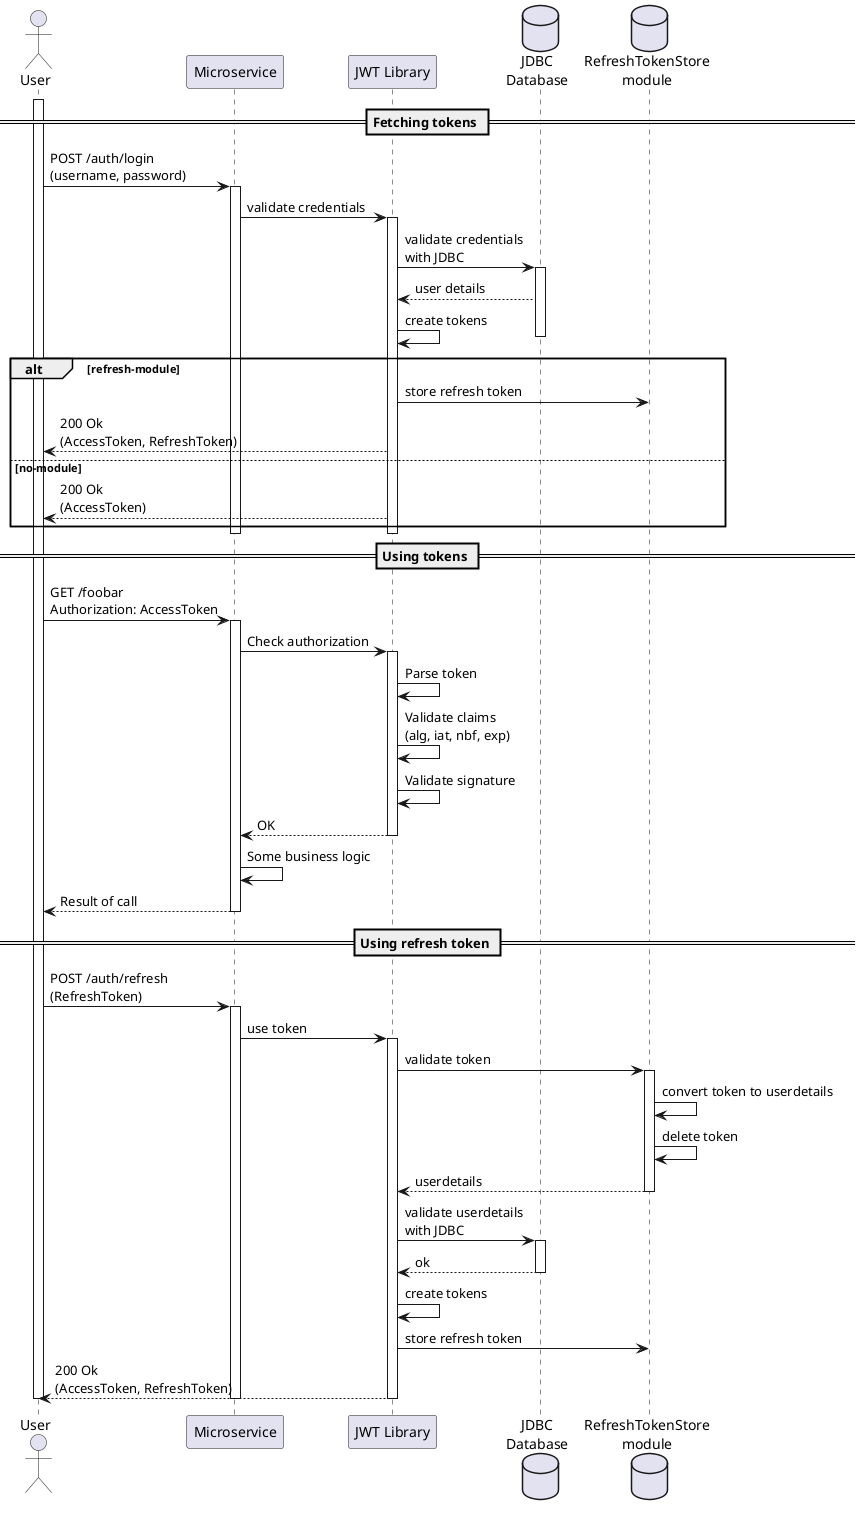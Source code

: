 @startuml

actor "User" as u
participant "Microservice" as ms
participant "JWT Library" as jwtl
database "JDBC\nDatabase" as db
database "RefreshTokenStore\nmodule" as rstore

== Fetching tokens ==
activate u
u -> ms: POST /auth/login\n(username, password)
activate ms
ms -> jwtl: validate credentials
activate jwtl
jwtl -> db: validate credentials\nwith JDBC
activate db
db --> jwtl: user details
jwtl -> jwtl: create tokens
deactivate db

alt refresh-module
jwtl -> rstore: store refresh token
jwtl --> u: 200 Ok\n(AccessToken, RefreshToken)
else no-module
jwtl --> u: 200 Ok\n(AccessToken)
end
deactivate ms
deactivate jwtl


== Using tokens ==
u -> ms: GET /foobar\nAuthorization: AccessToken
activate ms
ms -> jwtl: Check authorization
activate jwtl
jwtl -> jwtl: Parse token
jwtl -> jwtl: Validate claims\n(alg, iat, nbf, exp)
jwtl -> jwtl: Validate signature
jwtl --> ms: OK
deactivate jwtl
ms -> ms: Some business logic
ms --> u: Result of call
deactivate jwtl
deactivate ms

== Using refresh token ==
u -> ms: POST /auth/refresh\n(RefreshToken)
activate ms
ms -> jwtl: use token
activate jwtl
jwtl -> rstore: validate token
activate rstore
rstore -> rstore: convert token to userdetails
rstore -> rstore: delete token
rstore --> jwtl: userdetails
deactivate rstore
jwtl -> db: validate userdetails\nwith JDBC
activate db
db --> jwtl: ok
deactivate db
jwtl -> jwtl: create tokens
jwtl -> rstore: store refresh token
jwtl --> u: 200 Ok\n(AccessToken, RefreshToken)

deactivate ms
deactivate jwtl
deactivate u

@enduml